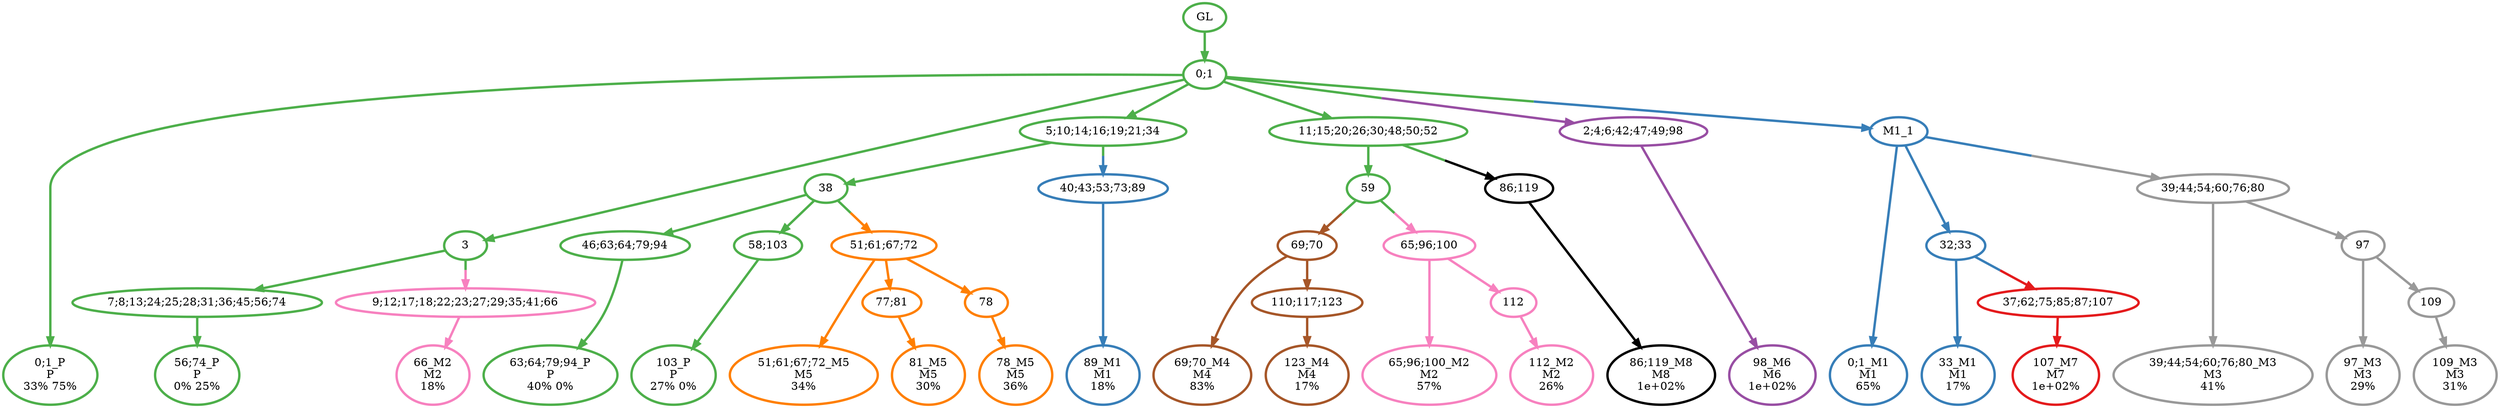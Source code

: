 digraph T {
	{
		rank=same
		45 [penwidth=3,colorscheme=set19,color=3,label="0;1_P\nP\n33% 75%"]
		42 [penwidth=3,colorscheme=set19,color=3,label="56;74_P\nP\n0% 25%"]
		38 [penwidth=3,colorscheme=set19,color=3,label="63;64;79;94_P\nP\n40% 0%"]
		36 [penwidth=3,colorscheme=set19,color=3,label="103_P\nP\n27% 0%"]
		34 [penwidth=3,colorscheme=set19,color=2,label="0;1_M1\nM1\n65%"]
		33 [penwidth=3,colorscheme=set19,color=2,label="89_M1\nM1\n18%"]
		31 [penwidth=3,colorscheme=set19,color=2,label="33_M1\nM1\n17%"]
		30 [penwidth=3,colorscheme=set19,color=8,label="66_M2\nM2\n18%"]
		28 [penwidth=3,colorscheme=set19,color=8,label="65;96;100_M2\nM2\n57%"]
		26 [penwidth=3,colorscheme=set19,color=8,label="112_M2\nM2\n26%"]
		25 [penwidth=3,colorscheme=set19,color=9,label="39;44;54;60;76;80_M3\nM3\n41%"]
		23 [penwidth=3,colorscheme=set19,color=9,label="97_M3\nM3\n29%"]
		21 [penwidth=3,colorscheme=set19,color=9,label="109_M3\nM3\n31%"]
		20 [penwidth=3,colorscheme=set19,color=7,label="69;70_M4\nM4\n83%"]
		18 [penwidth=3,colorscheme=set19,color=7,label="123_M4\nM4\n17%"]
		17 [penwidth=3,colorscheme=set19,color=5,label="51;61;67;72_M5\nM5\n34%"]
		15 [penwidth=3,colorscheme=set19,color=5,label="81_M5\nM5\n30%"]
		13 [penwidth=3,colorscheme=set19,color=5,label="78_M5\nM5\n36%"]
		12 [penwidth=3,colorscheme=set19,color=4,label="98_M6\nM6\n1e+02%"]
		11 [penwidth=3,colorscheme=set19,color=1,label="107_M7\nM7\n1e+02%"]
		10 [penwidth=3,colorscheme=set19,color=10,label="86;119_M8\nM8\n1e+02%"]
	}
	47 [penwidth=3,colorscheme=set19,color=3,label="GL"]
	46 [penwidth=3,colorscheme=set19,color=3,label="0;1"]
	44 [penwidth=3,colorscheme=set19,color=3,label="3"]
	43 [penwidth=3,colorscheme=set19,color=3,label="7;8;13;24;25;28;31;36;45;56;74"]
	41 [penwidth=3,colorscheme=set19,color=3,label="5;10;14;16;19;21;34"]
	40 [penwidth=3,colorscheme=set19,color=3,label="38"]
	39 [penwidth=3,colorscheme=set19,color=3,label="46;63;64;79;94"]
	37 [penwidth=3,colorscheme=set19,color=3,label="58;103"]
	35 [penwidth=3,colorscheme=set19,color=3,label="11;15;20;26;30;48;50;52"]
	32 [penwidth=3,colorscheme=set19,color=2,label="32;33"]
	29 [penwidth=3,colorscheme=set19,color=3,label="59"]
	27 [penwidth=3,colorscheme=set19,color=8,label="112"]
	24 [penwidth=3,colorscheme=set19,color=9,label="97"]
	22 [penwidth=3,colorscheme=set19,color=9,label="109"]
	19 [penwidth=3,colorscheme=set19,color=7,label="110;117;123"]
	16 [penwidth=3,colorscheme=set19,color=5,label="77;81"]
	14 [penwidth=3,colorscheme=set19,color=5,label="78"]
	9 [penwidth=3,colorscheme=set19,color=9,label="39;44;54;60;76;80"]
	8 [penwidth=3,colorscheme=set19,color=1,label="37;62;75;85;87;107"]
	7 [penwidth=3,colorscheme=set19,color=10,label="86;119"]
	6 [penwidth=3,colorscheme=set19,color=7,label="69;70"]
	5 [penwidth=3,colorscheme=set19,color=8,label="65;96;100"]
	4 [penwidth=3,colorscheme=set19,color=4,label="2;4;6;42;47;49;98"]
	3 [penwidth=3,colorscheme=set19,color=2,label="40;43;53;73;89"]
	2 [penwidth=3,colorscheme=set19,color=5,label="51;61;67;72"]
	1 [penwidth=3,colorscheme=set19,color=8,label="9;12;17;18;22;23;27;29;35;41;66"]
	0 [penwidth=3,colorscheme=set19,color=2,label="M1_1"]
	47 -> 46 [penwidth=3,colorscheme=set19,color=3]
	46 -> 45 [penwidth=3,colorscheme=set19,color=3]
	46 -> 44 [penwidth=3,colorscheme=set19,color=3]
	46 -> 35 [penwidth=3,colorscheme=set19,color=3]
	46 -> 41 [penwidth=3,colorscheme=set19,color=3]
	46 -> 0 [penwidth=3,colorscheme=set19,color="3;0.5:2"]
	46 -> 4 [penwidth=3,colorscheme=set19,color="3;0.5:4"]
	44 -> 43 [penwidth=3,colorscheme=set19,color=3]
	44 -> 1 [penwidth=3,colorscheme=set19,color="3;0.5:8"]
	43 -> 42 [penwidth=3,colorscheme=set19,color=3]
	41 -> 40 [penwidth=3,colorscheme=set19,color=3]
	41 -> 3 [penwidth=3,colorscheme=set19,color="3;0.5:2"]
	40 -> 37 [penwidth=3,colorscheme=set19,color=3]
	40 -> 39 [penwidth=3,colorscheme=set19,color=3]
	40 -> 2 [penwidth=3,colorscheme=set19,color="3;0.5:5"]
	39 -> 38 [penwidth=3,colorscheme=set19,color=3]
	37 -> 36 [penwidth=3,colorscheme=set19,color=3]
	35 -> 29 [penwidth=3,colorscheme=set19,color=3]
	35 -> 7 [penwidth=3,colorscheme=set19,color="3;0.5:10"]
	32 -> 31 [penwidth=3,colorscheme=set19,color=2]
	32 -> 8 [penwidth=3,colorscheme=set19,color="2;0.5:1"]
	29 -> 6 [penwidth=3,colorscheme=set19,color="3;0.5:7"]
	29 -> 5 [penwidth=3,colorscheme=set19,color="3;0.5:8"]
	27 -> 26 [penwidth=3,colorscheme=set19,color=8]
	24 -> 23 [penwidth=3,colorscheme=set19,color=9]
	24 -> 22 [penwidth=3,colorscheme=set19,color=9]
	22 -> 21 [penwidth=3,colorscheme=set19,color=9]
	19 -> 18 [penwidth=3,colorscheme=set19,color=7]
	16 -> 15 [penwidth=3,colorscheme=set19,color=5]
	14 -> 13 [penwidth=3,colorscheme=set19,color=5]
	9 -> 25 [penwidth=3,colorscheme=set19,color=9]
	9 -> 24 [penwidth=3,colorscheme=set19,color=9]
	8 -> 11 [penwidth=3,colorscheme=set19,color=1]
	7 -> 10 [penwidth=3,colorscheme=set19,color=10]
	6 -> 20 [penwidth=3,colorscheme=set19,color=7]
	6 -> 19 [penwidth=3,colorscheme=set19,color=7]
	5 -> 28 [penwidth=3,colorscheme=set19,color=8]
	5 -> 27 [penwidth=3,colorscheme=set19,color=8]
	4 -> 12 [penwidth=3,colorscheme=set19,color=4]
	3 -> 33 [penwidth=3,colorscheme=set19,color=2]
	2 -> 17 [penwidth=3,colorscheme=set19,color=5]
	2 -> 16 [penwidth=3,colorscheme=set19,color=5]
	2 -> 14 [penwidth=3,colorscheme=set19,color=5]
	1 -> 30 [penwidth=3,colorscheme=set19,color=8]
	0 -> 34 [penwidth=3,colorscheme=set19,color=2]
	0 -> 32 [penwidth=3,colorscheme=set19,color=2]
	0 -> 9 [penwidth=3,colorscheme=set19,color="2;0.5:9"]
}
